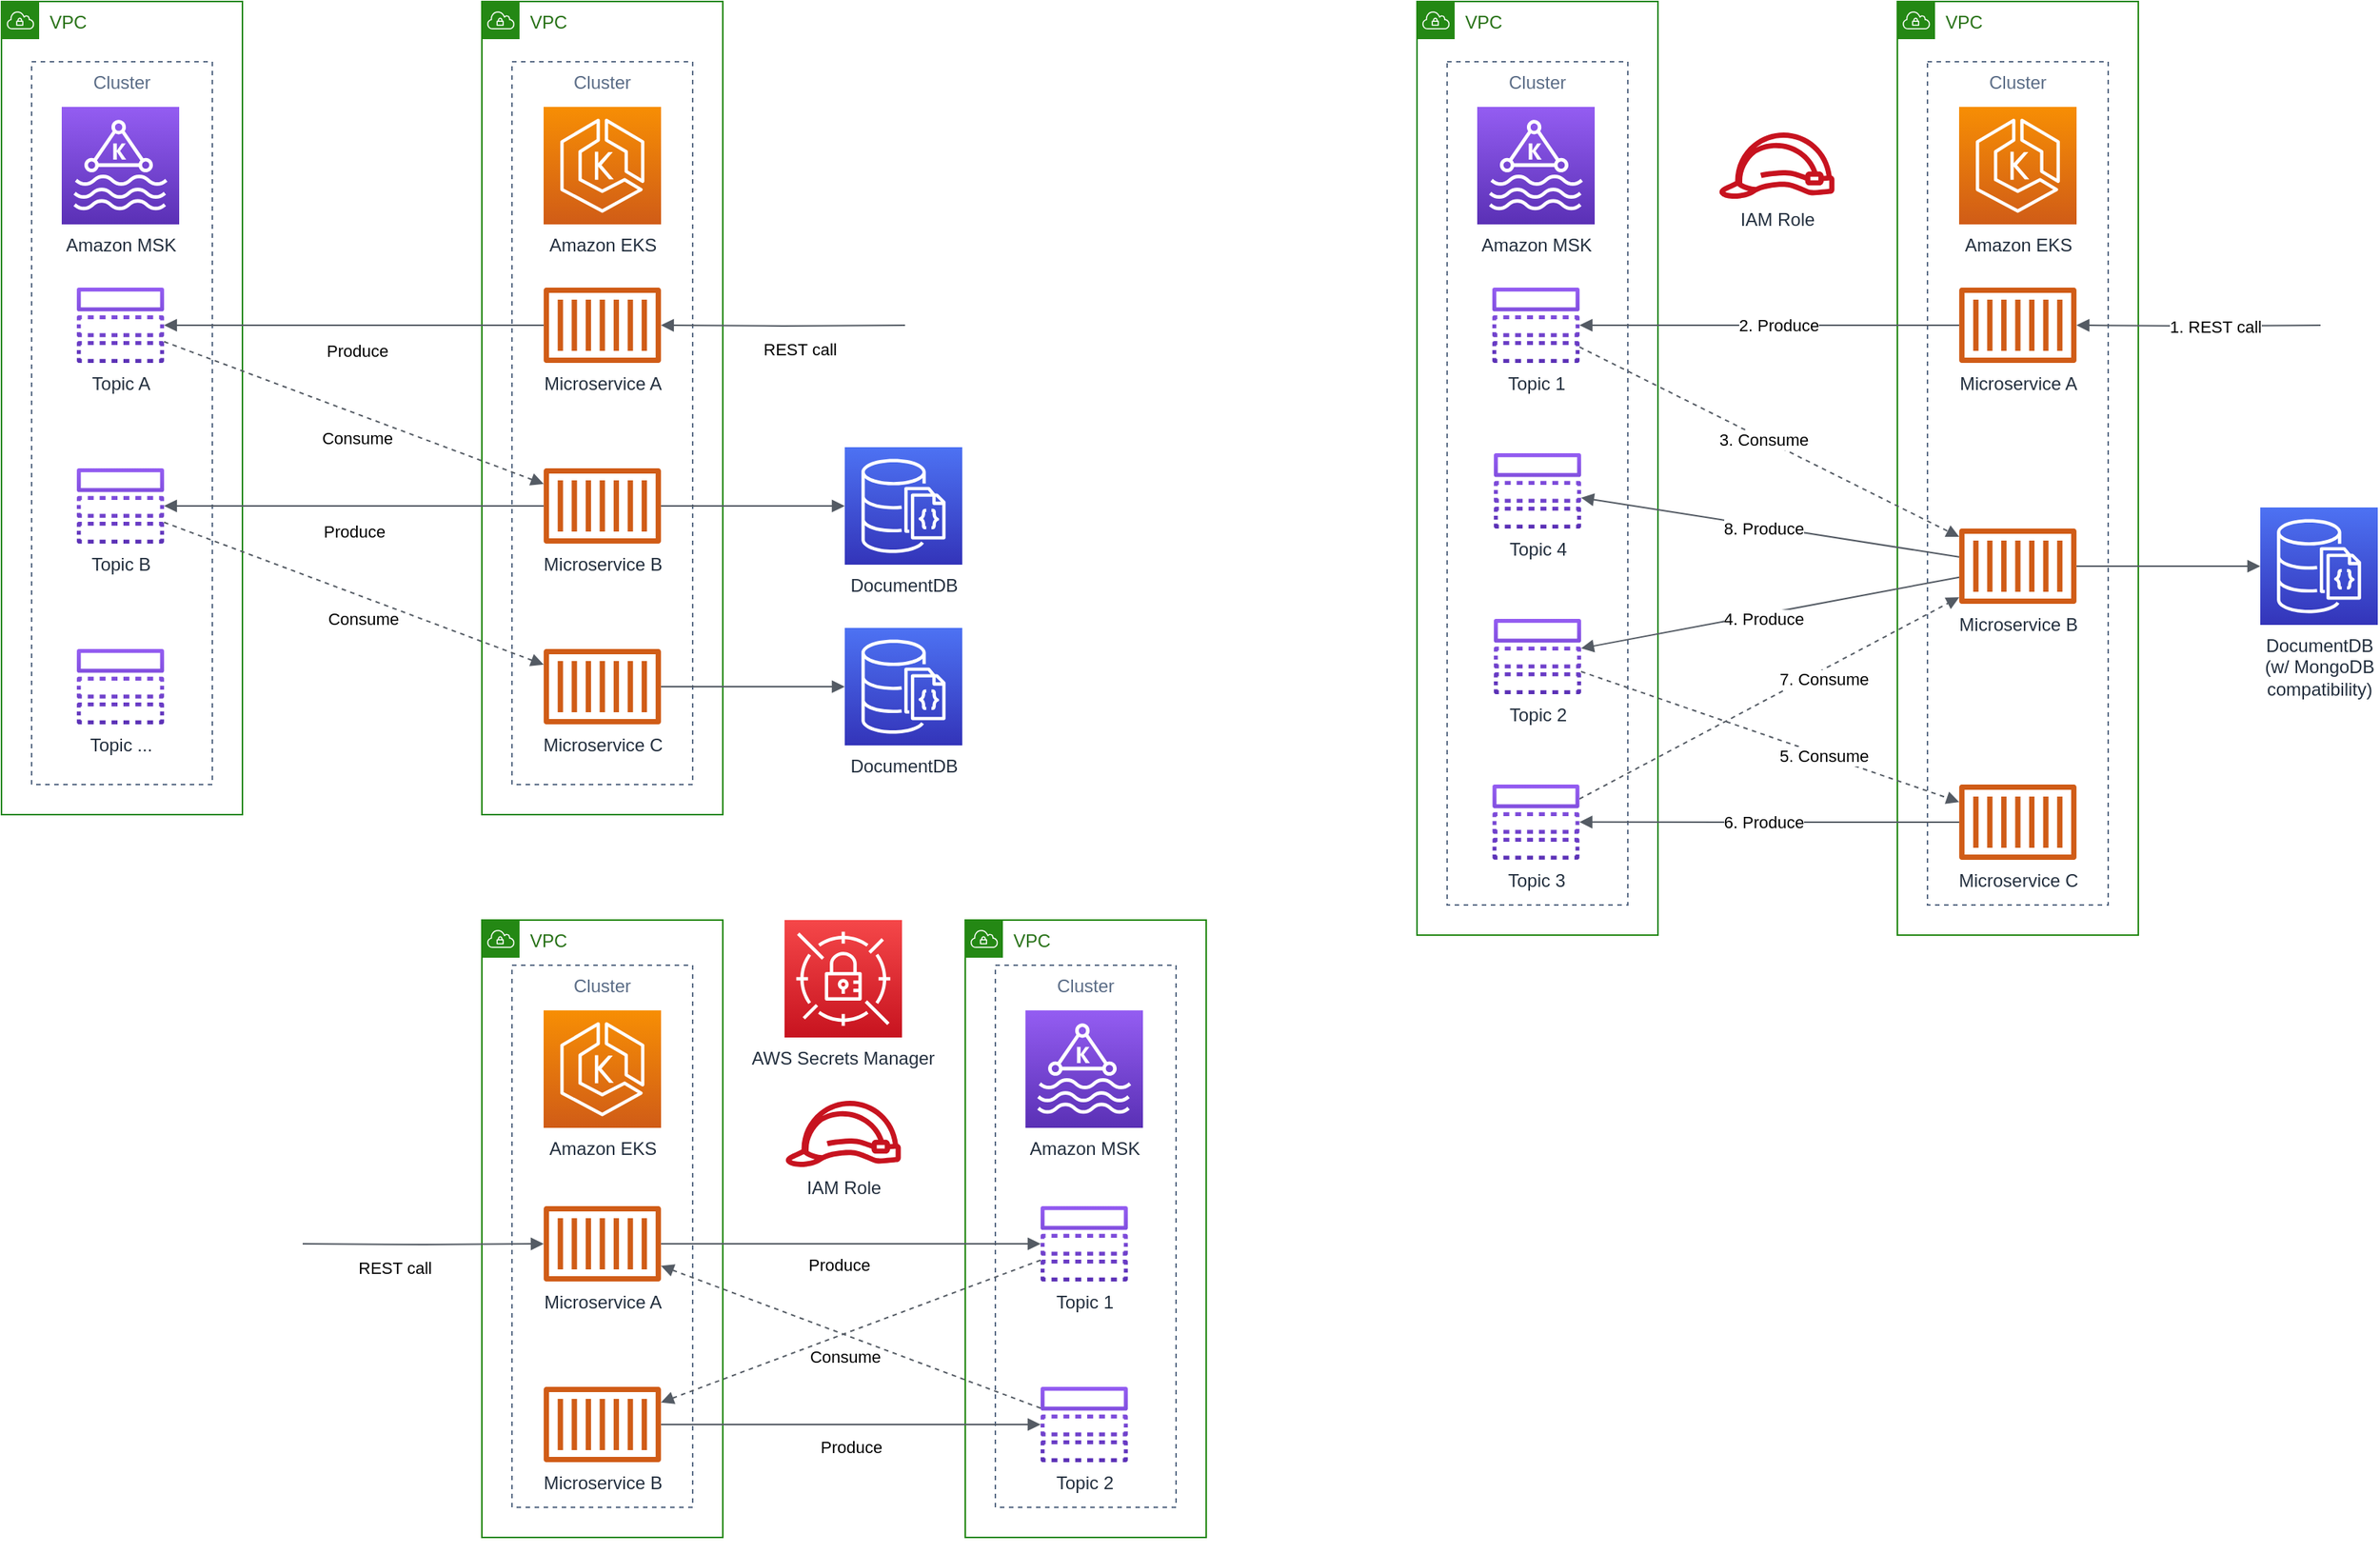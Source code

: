 <mxfile version="14.6.13" type="device"><diagram id="HiIb65jl1S7huIoW6nwN" name="Page-1"><mxGraphModel dx="946" dy="672" grid="1" gridSize="10" guides="1" tooltips="1" connect="1" arrows="1" fold="1" page="1" pageScale="1" pageWidth="1100" pageHeight="850" math="0" shadow="0"><root><mxCell id="0"/><mxCell id="1" parent="0"/><mxCell id="JCyYqv7-W4P793XNzHmE-95" value="" style="rounded=0;whiteSpace=wrap;html=1;align=center;strokeColor=none;" vertex="1" parent="1"><mxGeometry x="430" y="720" width="620" height="430" as="geometry"/></mxCell><mxCell id="JCyYqv7-W4P793XNzHmE-20" value="VPC" style="points=[[0,0],[0.25,0],[0.5,0],[0.75,0],[1,0],[1,0.25],[1,0.5],[1,0.75],[1,1],[0.75,1],[0.5,1],[0.25,1],[0,1],[0,0.75],[0,0.5],[0,0.25]];outlineConnect=0;gradientColor=none;html=1;whiteSpace=wrap;fontSize=12;fontStyle=0;shape=mxgraph.aws4.group;grIcon=mxgraph.aws4.group_vpc;strokeColor=#248814;fillColor=none;verticalAlign=top;align=left;spacingLeft=30;dashed=0;fontColor=#277116;" vertex="1" parent="1"><mxGeometry x="240" y="120" width="160" height="540" as="geometry"/></mxCell><mxCell id="JCyYqv7-W4P793XNzHmE-22" value="VPC" style="points=[[0,0],[0.25,0],[0.5,0],[0.75,0],[1,0],[1,0.25],[1,0.5],[1,0.75],[1,1],[0.75,1],[0.5,1],[0.25,1],[0,1],[0,0.75],[0,0.5],[0,0.25]];outlineConnect=0;gradientColor=none;html=1;whiteSpace=wrap;fontSize=12;fontStyle=0;shape=mxgraph.aws4.group;grIcon=mxgraph.aws4.group_vpc;strokeColor=#248814;fillColor=none;verticalAlign=top;align=left;spacingLeft=30;dashed=0;fontColor=#277116;" vertex="1" parent="1"><mxGeometry x="559" y="120" width="160" height="540" as="geometry"/></mxCell><mxCell id="JCyYqv7-W4P793XNzHmE-21" value="Cluster" style="fillColor=none;strokeColor=#5A6C86;dashed=1;verticalAlign=top;fontStyle=0;fontColor=#5A6C86;align=center;" vertex="1" parent="1"><mxGeometry x="260" y="160" width="120" height="480" as="geometry"/></mxCell><mxCell id="JCyYqv7-W4P793XNzHmE-23" value="Cluster" style="fillColor=none;strokeColor=#5A6C86;dashed=1;verticalAlign=top;fontStyle=0;fontColor=#5A6C86;align=center;" vertex="1" parent="1"><mxGeometry x="579" y="160" width="120" height="480" as="geometry"/></mxCell><mxCell id="JCyYqv7-W4P793XNzHmE-1" value="Amazon MSK" style="points=[[0,0,0],[0.25,0,0],[0.5,0,0],[0.75,0,0],[1,0,0],[0,1,0],[0.25,1,0],[0.5,1,0],[0.75,1,0],[1,1,0],[0,0.25,0],[0,0.5,0],[0,0.75,0],[1,0.25,0],[1,0.5,0],[1,0.75,0]];outlineConnect=0;fontColor=#232F3E;gradientColor=#945DF2;gradientDirection=north;fillColor=#5A30B5;strokeColor=#ffffff;dashed=0;verticalLabelPosition=bottom;verticalAlign=top;align=center;html=1;fontSize=12;fontStyle=0;aspect=fixed;shape=mxgraph.aws4.resourceIcon;resIcon=mxgraph.aws4.managed_streaming_for_kafka;" vertex="1" parent="1"><mxGeometry x="280" y="190" width="78" height="78" as="geometry"/></mxCell><mxCell id="JCyYqv7-W4P793XNzHmE-12" value="Consume" style="rounded=0;orthogonalLoop=1;jettySize=auto;html=1;strokeColor=#545B64;endFill=1;endArrow=block;startArrow=none;startFill=0;dashed=1;" edge="1" parent="1" source="JCyYqv7-W4P793XNzHmE-2" target="JCyYqv7-W4P793XNzHmE-5"><mxGeometry x="0.053" y="-15" relative="1" as="geometry"><mxPoint as="offset"/></mxGeometry></mxCell><mxCell id="JCyYqv7-W4P793XNzHmE-2" value="Topic A" style="outlineConnect=0;fontColor=#232F3E;gradientColor=#945DF2;fillColor=#5A30B5;strokeColor=#ffffff;dashed=0;verticalLabelPosition=bottom;verticalAlign=top;align=center;html=1;fontSize=12;fontStyle=0;aspect=fixed;pointerEvents=1;shape=mxgraph.aws4.topic;gradientDirection=north;" vertex="1" parent="1"><mxGeometry x="289.89" y="310" width="58.21" height="50" as="geometry"/></mxCell><mxCell id="JCyYqv7-W4P793XNzHmE-3" value="Amazon EKS" style="points=[[0,0,0],[0.25,0,0],[0.5,0,0],[0.75,0,0],[1,0,0],[0,1,0],[0.25,1,0],[0.5,1,0],[0.75,1,0],[1,1,0],[0,0.25,0],[0,0.5,0],[0,0.75,0],[1,0.25,0],[1,0.5,0],[1,0.75,0]];outlineConnect=0;fontColor=#232F3E;gradientColor=#F78E04;gradientDirection=north;fillColor=#D05C17;strokeColor=#ffffff;dashed=0;verticalLabelPosition=bottom;verticalAlign=top;align=center;html=1;fontSize=12;fontStyle=0;aspect=fixed;shape=mxgraph.aws4.resourceIcon;resIcon=mxgraph.aws4.eks;" vertex="1" parent="1"><mxGeometry x="600" y="190" width="78" height="78" as="geometry"/></mxCell><mxCell id="JCyYqv7-W4P793XNzHmE-9" style="edgeStyle=orthogonalEdgeStyle;rounded=0;orthogonalLoop=1;jettySize=auto;html=1;strokeColor=#545B64;endFill=1;endArrow=block;" edge="1" parent="1" source="JCyYqv7-W4P793XNzHmE-4" target="JCyYqv7-W4P793XNzHmE-2"><mxGeometry relative="1" as="geometry"/></mxCell><mxCell id="JCyYqv7-W4P793XNzHmE-15" value="Produce" style="edgeLabel;html=1;align=center;verticalAlign=middle;resizable=0;points=[];rounded=0;strokeColor=#545B64;endFill=1;endArrow=block;" vertex="1" connectable="0" parent="JCyYqv7-W4P793XNzHmE-9"><mxGeometry x="-0.058" relative="1" as="geometry"><mxPoint x="-6" y="17" as="offset"/></mxGeometry></mxCell><mxCell id="JCyYqv7-W4P793XNzHmE-4" value="Microservice A" style="outlineConnect=0;fontColor=#232F3E;gradientColor=none;fillColor=#D05C17;strokeColor=none;dashed=0;verticalLabelPosition=bottom;verticalAlign=top;align=center;html=1;fontSize=12;fontStyle=0;aspect=fixed;pointerEvents=1;shape=mxgraph.aws4.container_1;" vertex="1" parent="1"><mxGeometry x="600" y="310" width="78" height="50" as="geometry"/></mxCell><mxCell id="JCyYqv7-W4P793XNzHmE-10" value="Produce" style="edgeStyle=orthogonalEdgeStyle;rounded=0;orthogonalLoop=1;jettySize=auto;html=1;strokeColor=#545B64;endFill=1;endArrow=block;" edge="1" parent="1" source="JCyYqv7-W4P793XNzHmE-5" target="JCyYqv7-W4P793XNzHmE-7"><mxGeometry x="0.0" y="17" relative="1" as="geometry"><mxPoint as="offset"/></mxGeometry></mxCell><mxCell id="JCyYqv7-W4P793XNzHmE-5" value="Microservice B" style="outlineConnect=0;fontColor=#232F3E;gradientColor=none;fillColor=#D05C17;strokeColor=none;dashed=0;verticalLabelPosition=bottom;verticalAlign=top;align=center;html=1;fontSize=12;fontStyle=0;aspect=fixed;pointerEvents=1;shape=mxgraph.aws4.container_1;" vertex="1" parent="1"><mxGeometry x="600" y="430" width="78" height="50" as="geometry"/></mxCell><mxCell id="JCyYqv7-W4P793XNzHmE-6" value="Microservice C" style="outlineConnect=0;fontColor=#232F3E;gradientColor=none;fillColor=#D05C17;strokeColor=none;dashed=0;verticalLabelPosition=bottom;verticalAlign=top;align=center;html=1;fontSize=12;fontStyle=0;aspect=fixed;pointerEvents=1;shape=mxgraph.aws4.container_1;" vertex="1" parent="1"><mxGeometry x="600" y="550" width="78" height="50" as="geometry"/></mxCell><mxCell id="JCyYqv7-W4P793XNzHmE-7" value="Topic B" style="outlineConnect=0;fontColor=#232F3E;gradientColor=#945DF2;fillColor=#5A30B5;strokeColor=#ffffff;dashed=0;verticalLabelPosition=bottom;verticalAlign=top;align=center;html=1;fontSize=12;fontStyle=0;aspect=fixed;pointerEvents=1;shape=mxgraph.aws4.topic;gradientDirection=north;" vertex="1" parent="1"><mxGeometry x="289.89" y="430" width="58.21" height="50" as="geometry"/></mxCell><mxCell id="JCyYqv7-W4P793XNzHmE-24" style="edgeStyle=none;rounded=0;orthogonalLoop=1;jettySize=auto;html=1;exitX=0.5;exitY=0;exitDx=0;exitDy=0;startArrow=block;startFill=1;" edge="1" parent="1" source="JCyYqv7-W4P793XNzHmE-21" target="JCyYqv7-W4P793XNzHmE-21"><mxGeometry relative="1" as="geometry"/></mxCell><mxCell id="JCyYqv7-W4P793XNzHmE-28" value="Consume" style="edgeStyle=none;rounded=0;orthogonalLoop=1;jettySize=auto;html=1;strokeColor=#545B64;endFill=1;endArrow=block;startArrow=none;startFill=0;dashed=1;" edge="1" parent="1" source="JCyYqv7-W4P793XNzHmE-7" target="JCyYqv7-W4P793XNzHmE-6"><mxGeometry x="0.086" y="-14" relative="1" as="geometry"><mxPoint x="610" y="488.125" as="sourcePoint"/><mxPoint x="367.855" y="578.929" as="targetPoint"/><mxPoint as="offset"/></mxGeometry></mxCell><mxCell id="JCyYqv7-W4P793XNzHmE-31" style="edgeStyle=orthogonalEdgeStyle;rounded=0;orthogonalLoop=1;jettySize=auto;html=1;strokeColor=#545B64;endFill=1;endArrow=block;" edge="1" parent="1" target="JCyYqv7-W4P793XNzHmE-4"><mxGeometry relative="1" as="geometry"><mxPoint x="840" y="335" as="sourcePoint"/><mxPoint x="678.001" y="334.5" as="targetPoint"/></mxGeometry></mxCell><mxCell id="JCyYqv7-W4P793XNzHmE-32" value="REST call" style="edgeLabel;html=1;align=center;verticalAlign=middle;resizable=0;points=[];rounded=0;strokeColor=#545B64;endFill=1;endArrow=block;" vertex="1" connectable="0" parent="JCyYqv7-W4P793XNzHmE-31"><mxGeometry x="-0.058" relative="1" as="geometry"><mxPoint x="6" y="15" as="offset"/></mxGeometry></mxCell><mxCell id="JCyYqv7-W4P793XNzHmE-33" value="VPC" style="points=[[0,0],[0.25,0],[0.5,0],[0.75,0],[1,0],[1,0.25],[1,0.5],[1,0.75],[1,1],[0.75,1],[0.5,1],[0.25,1],[0,1],[0,0.75],[0,0.5],[0,0.25]];outlineConnect=0;gradientColor=none;html=1;whiteSpace=wrap;fontSize=12;fontStyle=0;shape=mxgraph.aws4.group;grIcon=mxgraph.aws4.group_vpc;strokeColor=#248814;fillColor=none;verticalAlign=top;align=left;spacingLeft=30;dashed=0;fontColor=#277116;" vertex="1" parent="1"><mxGeometry x="1180" y="120" width="160" height="620" as="geometry"/></mxCell><mxCell id="JCyYqv7-W4P793XNzHmE-34" value="VPC" style="points=[[0,0],[0.25,0],[0.5,0],[0.75,0],[1,0],[1,0.25],[1,0.5],[1,0.75],[1,1],[0.75,1],[0.5,1],[0.25,1],[0,1],[0,0.75],[0,0.5],[0,0.25]];outlineConnect=0;gradientColor=none;html=1;whiteSpace=wrap;fontSize=12;fontStyle=0;shape=mxgraph.aws4.group;grIcon=mxgraph.aws4.group_vpc;strokeColor=#248814;fillColor=none;verticalAlign=top;align=left;spacingLeft=30;dashed=0;fontColor=#277116;" vertex="1" parent="1"><mxGeometry x="1499" y="120" width="160" height="620" as="geometry"/></mxCell><mxCell id="JCyYqv7-W4P793XNzHmE-35" value="Cluster" style="fillColor=none;strokeColor=#5A6C86;dashed=1;verticalAlign=top;fontStyle=0;fontColor=#5A6C86;align=center;" vertex="1" parent="1"><mxGeometry x="1200" y="160" width="120" height="560" as="geometry"/></mxCell><mxCell id="JCyYqv7-W4P793XNzHmE-36" value="Cluster" style="fillColor=none;strokeColor=#5A6C86;dashed=1;verticalAlign=top;fontStyle=0;fontColor=#5A6C86;align=center;" vertex="1" parent="1"><mxGeometry x="1519" y="160" width="120" height="560" as="geometry"/></mxCell><mxCell id="JCyYqv7-W4P793XNzHmE-37" value="Amazon MSK" style="points=[[0,0,0],[0.25,0,0],[0.5,0,0],[0.75,0,0],[1,0,0],[0,1,0],[0.25,1,0],[0.5,1,0],[0.75,1,0],[1,1,0],[0,0.25,0],[0,0.5,0],[0,0.75,0],[1,0.25,0],[1,0.5,0],[1,0.75,0]];outlineConnect=0;fontColor=#232F3E;gradientColor=#945DF2;gradientDirection=north;fillColor=#5A30B5;strokeColor=#ffffff;dashed=0;verticalLabelPosition=bottom;verticalAlign=top;align=center;html=1;fontSize=12;fontStyle=0;aspect=fixed;shape=mxgraph.aws4.resourceIcon;resIcon=mxgraph.aws4.managed_streaming_for_kafka;" vertex="1" parent="1"><mxGeometry x="1220" y="190" width="78" height="78" as="geometry"/></mxCell><mxCell id="JCyYqv7-W4P793XNzHmE-38" value="3. Consume" style="rounded=0;orthogonalLoop=1;jettySize=auto;html=1;strokeColor=#545B64;endFill=1;endArrow=block;startArrow=none;startFill=0;dashed=1;" edge="1" parent="1" source="JCyYqv7-W4P793XNzHmE-39" target="JCyYqv7-W4P793XNzHmE-45"><mxGeometry x="-0.033" relative="1" as="geometry"><mxPoint as="offset"/></mxGeometry></mxCell><mxCell id="JCyYqv7-W4P793XNzHmE-39" value="Topic 1" style="outlineConnect=0;fontColor=#232F3E;gradientColor=#945DF2;fillColor=#5A30B5;strokeColor=#ffffff;dashed=0;verticalLabelPosition=bottom;verticalAlign=top;align=center;html=1;fontSize=12;fontStyle=0;aspect=fixed;pointerEvents=1;shape=mxgraph.aws4.topic;gradientDirection=north;" vertex="1" parent="1"><mxGeometry x="1229.89" y="310" width="58.21" height="50" as="geometry"/></mxCell><mxCell id="JCyYqv7-W4P793XNzHmE-40" value="Amazon EKS" style="points=[[0,0,0],[0.25,0,0],[0.5,0,0],[0.75,0,0],[1,0,0],[0,1,0],[0.25,1,0],[0.5,1,0],[0.75,1,0],[1,1,0],[0,0.25,0],[0,0.5,0],[0,0.75,0],[1,0.25,0],[1,0.5,0],[1,0.75,0]];outlineConnect=0;fontColor=#232F3E;gradientColor=#F78E04;gradientDirection=north;fillColor=#D05C17;strokeColor=#ffffff;dashed=0;verticalLabelPosition=bottom;verticalAlign=top;align=center;html=1;fontSize=12;fontStyle=0;aspect=fixed;shape=mxgraph.aws4.resourceIcon;resIcon=mxgraph.aws4.eks;" vertex="1" parent="1"><mxGeometry x="1540" y="190" width="78" height="78" as="geometry"/></mxCell><mxCell id="JCyYqv7-W4P793XNzHmE-41" style="rounded=0;orthogonalLoop=1;jettySize=auto;html=1;strokeColor=#545B64;endFill=1;endArrow=block;" edge="1" parent="1" source="JCyYqv7-W4P793XNzHmE-43" target="JCyYqv7-W4P793XNzHmE-39"><mxGeometry relative="1" as="geometry"/></mxCell><mxCell id="JCyYqv7-W4P793XNzHmE-42" value="2. Produce" style="edgeLabel;html=1;align=center;verticalAlign=middle;resizable=0;points=[];rounded=0;strokeColor=#545B64;endFill=1;endArrow=block;" vertex="1" connectable="0" parent="JCyYqv7-W4P793XNzHmE-41"><mxGeometry x="-0.058" relative="1" as="geometry"><mxPoint x="-2" as="offset"/></mxGeometry></mxCell><mxCell id="JCyYqv7-W4P793XNzHmE-43" value="Microservice A" style="outlineConnect=0;fontColor=#232F3E;gradientColor=none;fillColor=#D05C17;strokeColor=none;dashed=0;verticalLabelPosition=bottom;verticalAlign=top;align=center;html=1;fontSize=12;fontStyle=0;aspect=fixed;pointerEvents=1;shape=mxgraph.aws4.container_1;" vertex="1" parent="1"><mxGeometry x="1540" y="310" width="78" height="50" as="geometry"/></mxCell><mxCell id="JCyYqv7-W4P793XNzHmE-44" value="4. Produce" style="rounded=0;orthogonalLoop=1;jettySize=auto;html=1;strokeColor=#545B64;endFill=1;endArrow=block;" edge="1" parent="1" source="JCyYqv7-W4P793XNzHmE-45" target="JCyYqv7-W4P793XNzHmE-48"><mxGeometry x="0.041" y="3" relative="1" as="geometry"><mxPoint as="offset"/></mxGeometry></mxCell><mxCell id="JCyYqv7-W4P793XNzHmE-62" style="edgeStyle=none;rounded=0;orthogonalLoop=1;jettySize=auto;html=1;fontColor=#000000;startArrow=none;strokeColor=#545B64;endFill=1;endArrow=block;" edge="1" parent="1" source="JCyYqv7-W4P793XNzHmE-45" target="JCyYqv7-W4P793XNzHmE-61"><mxGeometry relative="1" as="geometry"/></mxCell><mxCell id="JCyYqv7-W4P793XNzHmE-45" value="Microservice B" style="outlineConnect=0;fontColor=#232F3E;gradientColor=none;fillColor=#D05C17;strokeColor=none;dashed=0;verticalLabelPosition=bottom;verticalAlign=top;align=center;html=1;fontSize=12;fontStyle=0;aspect=fixed;pointerEvents=1;shape=mxgraph.aws4.container_1;" vertex="1" parent="1"><mxGeometry x="1540" y="470" width="78" height="50" as="geometry"/></mxCell><mxCell id="JCyYqv7-W4P793XNzHmE-46" value="6. Produce" style="rounded=0;orthogonalLoop=1;jettySize=auto;html=1;strokeColor=#545B64;endFill=1;endArrow=block;" edge="1" parent="1" source="JCyYqv7-W4P793XNzHmE-47" target="JCyYqv7-W4P793XNzHmE-51"><mxGeometry x="0.031" relative="1" as="geometry"><mxPoint as="offset"/></mxGeometry></mxCell><mxCell id="JCyYqv7-W4P793XNzHmE-47" value="Microservice C" style="outlineConnect=0;fontColor=#232F3E;gradientColor=none;fillColor=#D05C17;strokeColor=none;dashed=0;verticalLabelPosition=bottom;verticalAlign=top;align=center;html=1;fontSize=12;fontStyle=0;aspect=fixed;pointerEvents=1;shape=mxgraph.aws4.container_1;" vertex="1" parent="1"><mxGeometry x="1540" y="640" width="78" height="50" as="geometry"/></mxCell><mxCell id="JCyYqv7-W4P793XNzHmE-48" value="Topic 2" style="outlineConnect=0;fontColor=#232F3E;gradientColor=#945DF2;fillColor=#5A30B5;strokeColor=#ffffff;dashed=0;verticalLabelPosition=bottom;verticalAlign=top;align=center;html=1;fontSize=12;fontStyle=0;aspect=fixed;pointerEvents=1;shape=mxgraph.aws4.topic;gradientDirection=north;" vertex="1" parent="1"><mxGeometry x="1230.9" y="530" width="58.21" height="50" as="geometry"/></mxCell><mxCell id="JCyYqv7-W4P793XNzHmE-49" style="edgeStyle=none;rounded=0;orthogonalLoop=1;jettySize=auto;html=1;strokeColor=#545B64;endFill=1;endArrow=block;startArrow=none;startFill=0;dashed=1;" edge="1" parent="1" source="JCyYqv7-W4P793XNzHmE-51" target="JCyYqv7-W4P793XNzHmE-45"><mxGeometry relative="1" as="geometry"/></mxCell><mxCell id="JCyYqv7-W4P793XNzHmE-50" value="7. Consume" style="edgeLabel;html=1;align=center;verticalAlign=middle;resizable=0;points=[];rounded=0;strokeColor=#545B64;endFill=1;endArrow=block;" vertex="1" connectable="0" parent="JCyYqv7-W4P793XNzHmE-49"><mxGeometry x="0.521" y="3" relative="1" as="geometry"><mxPoint x="-28" y="25" as="offset"/></mxGeometry></mxCell><mxCell id="JCyYqv7-W4P793XNzHmE-51" value="Topic 3" style="outlineConnect=0;fontColor=#232F3E;gradientColor=#945DF2;fillColor=#5A30B5;strokeColor=#ffffff;dashed=0;verticalLabelPosition=bottom;verticalAlign=top;align=center;html=1;fontSize=12;fontStyle=0;aspect=fixed;pointerEvents=1;shape=mxgraph.aws4.topic;gradientDirection=north;" vertex="1" parent="1"><mxGeometry x="1230" y="640" width="58" height="49.82" as="geometry"/></mxCell><mxCell id="JCyYqv7-W4P793XNzHmE-52" style="edgeStyle=none;rounded=0;orthogonalLoop=1;jettySize=auto;html=1;exitX=0.5;exitY=0;exitDx=0;exitDy=0;startArrow=block;startFill=1;" edge="1" parent="1" source="JCyYqv7-W4P793XNzHmE-35" target="JCyYqv7-W4P793XNzHmE-35"><mxGeometry relative="1" as="geometry"/></mxCell><mxCell id="JCyYqv7-W4P793XNzHmE-53" value="5. Consume" style="rounded=0;orthogonalLoop=1;jettySize=auto;html=1;strokeColor=#545B64;endFill=1;endArrow=block;startArrow=none;startFill=0;dashed=1;" edge="1" parent="1" source="JCyYqv7-W4P793XNzHmE-48" target="JCyYqv7-W4P793XNzHmE-47"><mxGeometry x="0.282" relative="1" as="geometry"><mxPoint x="1549.1" y="568.125" as="sourcePoint"/><mxPoint x="1306.955" y="658.929" as="targetPoint"/><mxPoint as="offset"/></mxGeometry></mxCell><mxCell id="JCyYqv7-W4P793XNzHmE-54" value="IAM Role" style="outlineConnect=0;fontColor=#232F3E;gradientColor=none;fillColor=#C7131F;strokeColor=none;dashed=0;verticalLabelPosition=bottom;verticalAlign=top;align=center;html=1;fontSize=12;fontStyle=0;aspect=fixed;pointerEvents=1;shape=mxgraph.aws4.role;" vertex="1" parent="1"><mxGeometry x="1380" y="207" width="78" height="44" as="geometry"/></mxCell><mxCell id="JCyYqv7-W4P793XNzHmE-55" style="edgeStyle=orthogonalEdgeStyle;rounded=0;orthogonalLoop=1;jettySize=auto;html=1;strokeColor=#545B64;endFill=1;endArrow=block;" edge="1" parent="1" target="JCyYqv7-W4P793XNzHmE-43"><mxGeometry relative="1" as="geometry"><mxPoint x="1780" y="335" as="sourcePoint"/><mxPoint x="1618.001" y="334.5" as="targetPoint"/></mxGeometry></mxCell><mxCell id="JCyYqv7-W4P793XNzHmE-56" value="1. REST call" style="edgeLabel;html=1;align=center;verticalAlign=middle;resizable=0;points=[];rounded=0;strokeColor=#545B64;endFill=1;endArrow=block;" vertex="1" connectable="0" parent="JCyYqv7-W4P793XNzHmE-55"><mxGeometry x="-0.058" relative="1" as="geometry"><mxPoint x="6" as="offset"/></mxGeometry></mxCell><mxCell id="JCyYqv7-W4P793XNzHmE-57" value="Topic 4" style="outlineConnect=0;fontColor=#232F3E;gradientColor=#945DF2;fillColor=#5A30B5;strokeColor=#ffffff;dashed=0;verticalLabelPosition=bottom;verticalAlign=top;align=center;html=1;fontSize=12;fontStyle=0;aspect=fixed;pointerEvents=1;shape=mxgraph.aws4.topic;gradientDirection=north;" vertex="1" parent="1"><mxGeometry x="1230.9" y="420" width="58.21" height="50" as="geometry"/></mxCell><mxCell id="JCyYqv7-W4P793XNzHmE-58" value="8. Produce" style="rounded=0;orthogonalLoop=1;jettySize=auto;html=1;strokeColor=#545B64;endFill=1;endArrow=block;" edge="1" parent="1" source="JCyYqv7-W4P793XNzHmE-45" target="JCyYqv7-W4P793XNzHmE-57"><mxGeometry x="0.034" y="1" relative="1" as="geometry"><mxPoint as="offset"/><mxPoint x="1549.1" y="545" as="sourcePoint"/><mxPoint x="1297.091" y="545" as="targetPoint"/></mxGeometry></mxCell><mxCell id="JCyYqv7-W4P793XNzHmE-61" value="DocumentDB&lt;br&gt;(w/ MongoDB &lt;br&gt;compatibility)" style="points=[[0,0,0],[0.25,0,0],[0.5,0,0],[0.75,0,0],[1,0,0],[0,1,0],[0.25,1,0],[0.5,1,0],[0.75,1,0],[1,1,0],[0,0.25,0],[0,0.5,0],[0,0.75,0],[1,0.25,0],[1,0.5,0],[1,0.75,0]];outlineConnect=0;fontColor=#232F3E;gradientColor=#4D72F3;gradientDirection=north;fillColor=#3334B9;strokeColor=#ffffff;dashed=0;verticalLabelPosition=bottom;verticalAlign=top;align=center;html=1;fontSize=12;fontStyle=0;aspect=fixed;shape=mxgraph.aws4.resourceIcon;resIcon=mxgraph.aws4.documentdb_with_mongodb_compatibility;" vertex="1" parent="1"><mxGeometry x="1740" y="456" width="78" height="78" as="geometry"/></mxCell><mxCell id="JCyYqv7-W4P793XNzHmE-64" style="edgeStyle=none;rounded=0;orthogonalLoop=1;jettySize=auto;html=1;fontColor=#000000;startArrow=none;strokeColor=#545B64;endFill=1;endArrow=block;" edge="1" parent="1" target="JCyYqv7-W4P793XNzHmE-65" source="JCyYqv7-W4P793XNzHmE-5"><mxGeometry relative="1" as="geometry"><mxPoint x="678" y="459" as="sourcePoint"/></mxGeometry></mxCell><mxCell id="JCyYqv7-W4P793XNzHmE-65" value="DocumentDB" style="points=[[0,0,0],[0.25,0,0],[0.5,0,0],[0.75,0,0],[1,0,0],[0,1,0],[0.25,1,0],[0.5,1,0],[0.75,1,0],[1,1,0],[0,0.25,0],[0,0.5,0],[0,0.75,0],[1,0.25,0],[1,0.5,0],[1,0.75,0]];outlineConnect=0;fontColor=#232F3E;gradientColor=#4D72F3;gradientDirection=north;fillColor=#3334B9;strokeColor=#ffffff;dashed=0;verticalLabelPosition=bottom;verticalAlign=top;align=center;html=1;fontSize=12;fontStyle=0;aspect=fixed;shape=mxgraph.aws4.resourceIcon;resIcon=mxgraph.aws4.documentdb_with_mongodb_compatibility;" vertex="1" parent="1"><mxGeometry x="800" y="416" width="78" height="78" as="geometry"/></mxCell><mxCell id="JCyYqv7-W4P793XNzHmE-66" style="edgeStyle=none;rounded=0;orthogonalLoop=1;jettySize=auto;html=1;fontColor=#000000;startArrow=none;strokeColor=#545B64;endFill=1;endArrow=block;" edge="1" parent="1" target="JCyYqv7-W4P793XNzHmE-67"><mxGeometry relative="1" as="geometry"><mxPoint x="678" y="575" as="sourcePoint"/></mxGeometry></mxCell><mxCell id="JCyYqv7-W4P793XNzHmE-67" value="DocumentDB" style="points=[[0,0,0],[0.25,0,0],[0.5,0,0],[0.75,0,0],[1,0,0],[0,1,0],[0.25,1,0],[0.5,1,0],[0.75,1,0],[1,1,0],[0,0.25,0],[0,0.5,0],[0,0.75,0],[1,0.25,0],[1,0.5,0],[1,0.75,0]];outlineConnect=0;fontColor=#232F3E;gradientColor=#4D72F3;gradientDirection=north;fillColor=#3334B9;strokeColor=#ffffff;dashed=0;verticalLabelPosition=bottom;verticalAlign=top;align=center;html=1;fontSize=12;fontStyle=0;aspect=fixed;shape=mxgraph.aws4.resourceIcon;resIcon=mxgraph.aws4.documentdb_with_mongodb_compatibility;" vertex="1" parent="1"><mxGeometry x="800" y="536" width="78" height="78" as="geometry"/></mxCell><mxCell id="JCyYqv7-W4P793XNzHmE-68" value="Topic ..." style="outlineConnect=0;fontColor=#232F3E;gradientColor=#945DF2;fillColor=#5A30B5;strokeColor=#ffffff;dashed=0;verticalLabelPosition=bottom;verticalAlign=top;align=center;html=1;fontSize=12;fontStyle=0;aspect=fixed;pointerEvents=1;shape=mxgraph.aws4.topic;gradientDirection=north;" vertex="1" parent="1"><mxGeometry x="289.89" y="550" width="58.21" height="50" as="geometry"/></mxCell><mxCell id="JCyYqv7-W4P793XNzHmE-69" value="VPC" style="points=[[0,0],[0.25,0],[0.5,0],[0.75,0],[1,0],[1,0.25],[1,0.5],[1,0.75],[1,1],[0.75,1],[0.5,1],[0.25,1],[0,1],[0,0.75],[0,0.5],[0,0.25]];outlineConnect=0;gradientColor=none;html=1;whiteSpace=wrap;fontSize=12;fontStyle=0;shape=mxgraph.aws4.group;grIcon=mxgraph.aws4.group_vpc;strokeColor=#248814;fillColor=none;verticalAlign=top;align=left;spacingLeft=30;dashed=0;fontColor=#277116;" vertex="1" parent="1"><mxGeometry x="880" y="730" width="160" height="410" as="geometry"/></mxCell><mxCell id="JCyYqv7-W4P793XNzHmE-70" value="VPC" style="points=[[0,0],[0.25,0],[0.5,0],[0.75,0],[1,0],[1,0.25],[1,0.5],[1,0.75],[1,1],[0.75,1],[0.5,1],[0.25,1],[0,1],[0,0.75],[0,0.5],[0,0.25]];outlineConnect=0;gradientColor=none;html=1;whiteSpace=wrap;fontSize=12;fontStyle=0;shape=mxgraph.aws4.group;grIcon=mxgraph.aws4.group_vpc;strokeColor=#248814;fillColor=none;verticalAlign=top;align=left;spacingLeft=30;dashed=0;fontColor=#277116;" vertex="1" parent="1"><mxGeometry x="559" y="730" width="160" height="410" as="geometry"/></mxCell><mxCell id="JCyYqv7-W4P793XNzHmE-71" value="Cluster" style="fillColor=none;strokeColor=#5A6C86;dashed=1;verticalAlign=top;fontStyle=0;fontColor=#5A6C86;align=center;" vertex="1" parent="1"><mxGeometry x="900" y="760" width="120" height="360" as="geometry"/></mxCell><mxCell id="JCyYqv7-W4P793XNzHmE-72" value="Cluster" style="fillColor=none;strokeColor=#5A6C86;dashed=1;verticalAlign=top;fontStyle=0;fontColor=#5A6C86;align=center;" vertex="1" parent="1"><mxGeometry x="579" y="760" width="120" height="360" as="geometry"/></mxCell><mxCell id="JCyYqv7-W4P793XNzHmE-73" value="Amazon MSK" style="points=[[0,0,0],[0.25,0,0],[0.5,0,0],[0.75,0,0],[1,0,0],[0,1,0],[0.25,1,0],[0.5,1,0],[0.75,1,0],[1,1,0],[0,0.25,0],[0,0.5,0],[0,0.75,0],[1,0.25,0],[1,0.5,0],[1,0.75,0]];outlineConnect=0;fontColor=#232F3E;gradientColor=#945DF2;gradientDirection=north;fillColor=#5A30B5;strokeColor=#ffffff;dashed=0;verticalLabelPosition=bottom;verticalAlign=top;align=center;html=1;fontSize=12;fontStyle=0;aspect=fixed;shape=mxgraph.aws4.resourceIcon;resIcon=mxgraph.aws4.managed_streaming_for_kafka;" vertex="1" parent="1"><mxGeometry x="920" y="790" width="78" height="78" as="geometry"/></mxCell><mxCell id="JCyYqv7-W4P793XNzHmE-74" value="Consume" style="rounded=0;orthogonalLoop=1;jettySize=auto;html=1;strokeColor=#545B64;endFill=1;endArrow=block;startArrow=none;startFill=0;dashed=1;" edge="1" parent="1" source="JCyYqv7-W4P793XNzHmE-75" target="JCyYqv7-W4P793XNzHmE-81"><mxGeometry x="0.072" y="14" relative="1" as="geometry"><mxPoint as="offset"/></mxGeometry></mxCell><mxCell id="JCyYqv7-W4P793XNzHmE-75" value="Topic 1" style="outlineConnect=0;fontColor=#232F3E;gradientColor=#945DF2;fillColor=#5A30B5;strokeColor=#ffffff;dashed=0;verticalLabelPosition=bottom;verticalAlign=top;align=center;html=1;fontSize=12;fontStyle=0;aspect=fixed;pointerEvents=1;shape=mxgraph.aws4.topic;gradientDirection=north;" vertex="1" parent="1"><mxGeometry x="929.89" y="920" width="58.21" height="50" as="geometry"/></mxCell><mxCell id="JCyYqv7-W4P793XNzHmE-76" value="Amazon EKS" style="points=[[0,0,0],[0.25,0,0],[0.5,0,0],[0.75,0,0],[1,0,0],[0,1,0],[0.25,1,0],[0.5,1,0],[0.75,1,0],[1,1,0],[0,0.25,0],[0,0.5,0],[0,0.75,0],[1,0.25,0],[1,0.5,0],[1,0.75,0]];outlineConnect=0;fontColor=#232F3E;gradientColor=#F78E04;gradientDirection=north;fillColor=#D05C17;strokeColor=#ffffff;dashed=0;verticalLabelPosition=bottom;verticalAlign=top;align=center;html=1;fontSize=12;fontStyle=0;aspect=fixed;shape=mxgraph.aws4.resourceIcon;resIcon=mxgraph.aws4.eks;" vertex="1" parent="1"><mxGeometry x="600" y="790" width="78" height="78" as="geometry"/></mxCell><mxCell id="JCyYqv7-W4P793XNzHmE-77" style="edgeStyle=orthogonalEdgeStyle;rounded=0;orthogonalLoop=1;jettySize=auto;html=1;strokeColor=#545B64;endFill=1;endArrow=block;" edge="1" parent="1" source="JCyYqv7-W4P793XNzHmE-79" target="JCyYqv7-W4P793XNzHmE-75"><mxGeometry relative="1" as="geometry"/></mxCell><mxCell id="JCyYqv7-W4P793XNzHmE-78" value="Produce" style="edgeLabel;html=1;align=center;verticalAlign=middle;resizable=0;points=[];rounded=0;strokeColor=#545B64;endFill=1;endArrow=block;" vertex="1" connectable="0" parent="JCyYqv7-W4P793XNzHmE-77"><mxGeometry x="-0.058" relative="1" as="geometry"><mxPoint x="-1" y="14" as="offset"/></mxGeometry></mxCell><mxCell id="JCyYqv7-W4P793XNzHmE-79" value="Microservice A" style="outlineConnect=0;fontColor=#232F3E;gradientColor=none;fillColor=#D05C17;strokeColor=none;dashed=0;verticalLabelPosition=bottom;verticalAlign=top;align=center;html=1;fontSize=12;fontStyle=0;aspect=fixed;pointerEvents=1;shape=mxgraph.aws4.container_1;" vertex="1" parent="1"><mxGeometry x="600" y="920" width="78" height="50" as="geometry"/></mxCell><mxCell id="JCyYqv7-W4P793XNzHmE-80" value="Produce" style="edgeStyle=orthogonalEdgeStyle;rounded=0;orthogonalLoop=1;jettySize=auto;html=1;strokeColor=#545B64;endFill=1;endArrow=block;" edge="1" parent="1" source="JCyYqv7-W4P793XNzHmE-81" target="JCyYqv7-W4P793XNzHmE-83"><mxGeometry y="-15" relative="1" as="geometry"><mxPoint as="offset"/></mxGeometry></mxCell><mxCell id="JCyYqv7-W4P793XNzHmE-81" value="Microservice B" style="outlineConnect=0;fontColor=#232F3E;gradientColor=none;fillColor=#D05C17;strokeColor=none;dashed=0;verticalLabelPosition=bottom;verticalAlign=top;align=center;html=1;fontSize=12;fontStyle=0;aspect=fixed;pointerEvents=1;shape=mxgraph.aws4.container_1;" vertex="1" parent="1"><mxGeometry x="600" y="1040" width="78" height="50" as="geometry"/></mxCell><mxCell id="JCyYqv7-W4P793XNzHmE-83" value="Topic 2" style="outlineConnect=0;fontColor=#232F3E;gradientColor=#945DF2;fillColor=#5A30B5;strokeColor=#ffffff;dashed=0;verticalLabelPosition=bottom;verticalAlign=top;align=center;html=1;fontSize=12;fontStyle=0;aspect=fixed;pointerEvents=1;shape=mxgraph.aws4.topic;gradientDirection=north;" vertex="1" parent="1"><mxGeometry x="929.89" y="1040" width="58.21" height="50" as="geometry"/></mxCell><mxCell id="JCyYqv7-W4P793XNzHmE-84" style="edgeStyle=none;rounded=0;orthogonalLoop=1;jettySize=auto;html=1;exitX=0.5;exitY=0;exitDx=0;exitDy=0;startArrow=block;startFill=1;" edge="1" parent="1" source="JCyYqv7-W4P793XNzHmE-71" target="JCyYqv7-W4P793XNzHmE-71"><mxGeometry relative="1" as="geometry"/></mxCell><mxCell id="JCyYqv7-W4P793XNzHmE-86" style="edgeStyle=orthogonalEdgeStyle;rounded=0;orthogonalLoop=1;jettySize=auto;html=1;strokeColor=#545B64;endFill=1;endArrow=block;" edge="1" parent="1" target="JCyYqv7-W4P793XNzHmE-79"><mxGeometry relative="1" as="geometry"><mxPoint x="440" y="945" as="sourcePoint"/><mxPoint x="678.001" y="944.5" as="targetPoint"/></mxGeometry></mxCell><mxCell id="JCyYqv7-W4P793XNzHmE-87" value="REST call" style="edgeLabel;html=1;align=center;verticalAlign=middle;resizable=0;points=[];rounded=0;strokeColor=#545B64;endFill=1;endArrow=block;" vertex="1" connectable="0" parent="JCyYqv7-W4P793XNzHmE-86"><mxGeometry x="-0.058" relative="1" as="geometry"><mxPoint x="-15" y="15" as="offset"/></mxGeometry></mxCell><mxCell id="JCyYqv7-W4P793XNzHmE-93" value="" style="rounded=0;orthogonalLoop=1;jettySize=auto;html=1;strokeColor=#545B64;endFill=1;endArrow=block;startArrow=none;startFill=0;dashed=1;" edge="1" parent="1" source="JCyYqv7-W4P793XNzHmE-83" target="JCyYqv7-W4P793XNzHmE-79"><mxGeometry x="-0.016" y="-17" relative="1" as="geometry"><mxPoint as="offset"/><mxPoint x="610" y="1050.375" as="sourcePoint"/><mxPoint x="357.991" y="955.873" as="targetPoint"/></mxGeometry></mxCell><mxCell id="JCyYqv7-W4P793XNzHmE-94" value="IAM Role" style="outlineConnect=0;fontColor=#232F3E;gradientColor=none;fillColor=#C7131F;strokeColor=none;dashed=0;verticalLabelPosition=bottom;verticalAlign=top;align=center;html=1;fontSize=12;fontStyle=0;aspect=fixed;pointerEvents=1;shape=mxgraph.aws4.role;" vertex="1" parent="1"><mxGeometry x="760.0" y="850" width="78" height="44" as="geometry"/></mxCell><mxCell id="JCyYqv7-W4P793XNzHmE-96" value="AWS Secrets Manager" style="points=[[0,0,0],[0.25,0,0],[0.5,0,0],[0.75,0,0],[1,0,0],[0,1,0],[0.25,1,0],[0.5,1,0],[0.75,1,0],[1,1,0],[0,0.25,0],[0,0.5,0],[0,0.75,0],[1,0.25,0],[1,0.5,0],[1,0.75,0]];outlineConnect=0;fontColor=#232F3E;gradientColor=#F54749;gradientDirection=north;fillColor=#C7131F;strokeColor=#ffffff;dashed=0;verticalLabelPosition=bottom;verticalAlign=top;align=center;fontSize=12;fontStyle=0;aspect=fixed;shape=mxgraph.aws4.resourceIcon;resIcon=mxgraph.aws4.secrets_manager;" vertex="1" parent="1"><mxGeometry x="760" y="730" width="78" height="78" as="geometry"/></mxCell></root></mxGraphModel></diagram></mxfile>